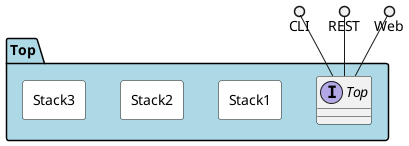 @startuml



package "Top" #lightblue {

    interface "Top" as i {
    
    }
}

CLI ()-- i
REST ()-- i
Web ()-- i

package "Top" #lightblue {


rectangle "Stack1" #white {
}

rectangle "Stack2" #white {
}

rectangle "Stack3" #white {
}

}



@enduml
